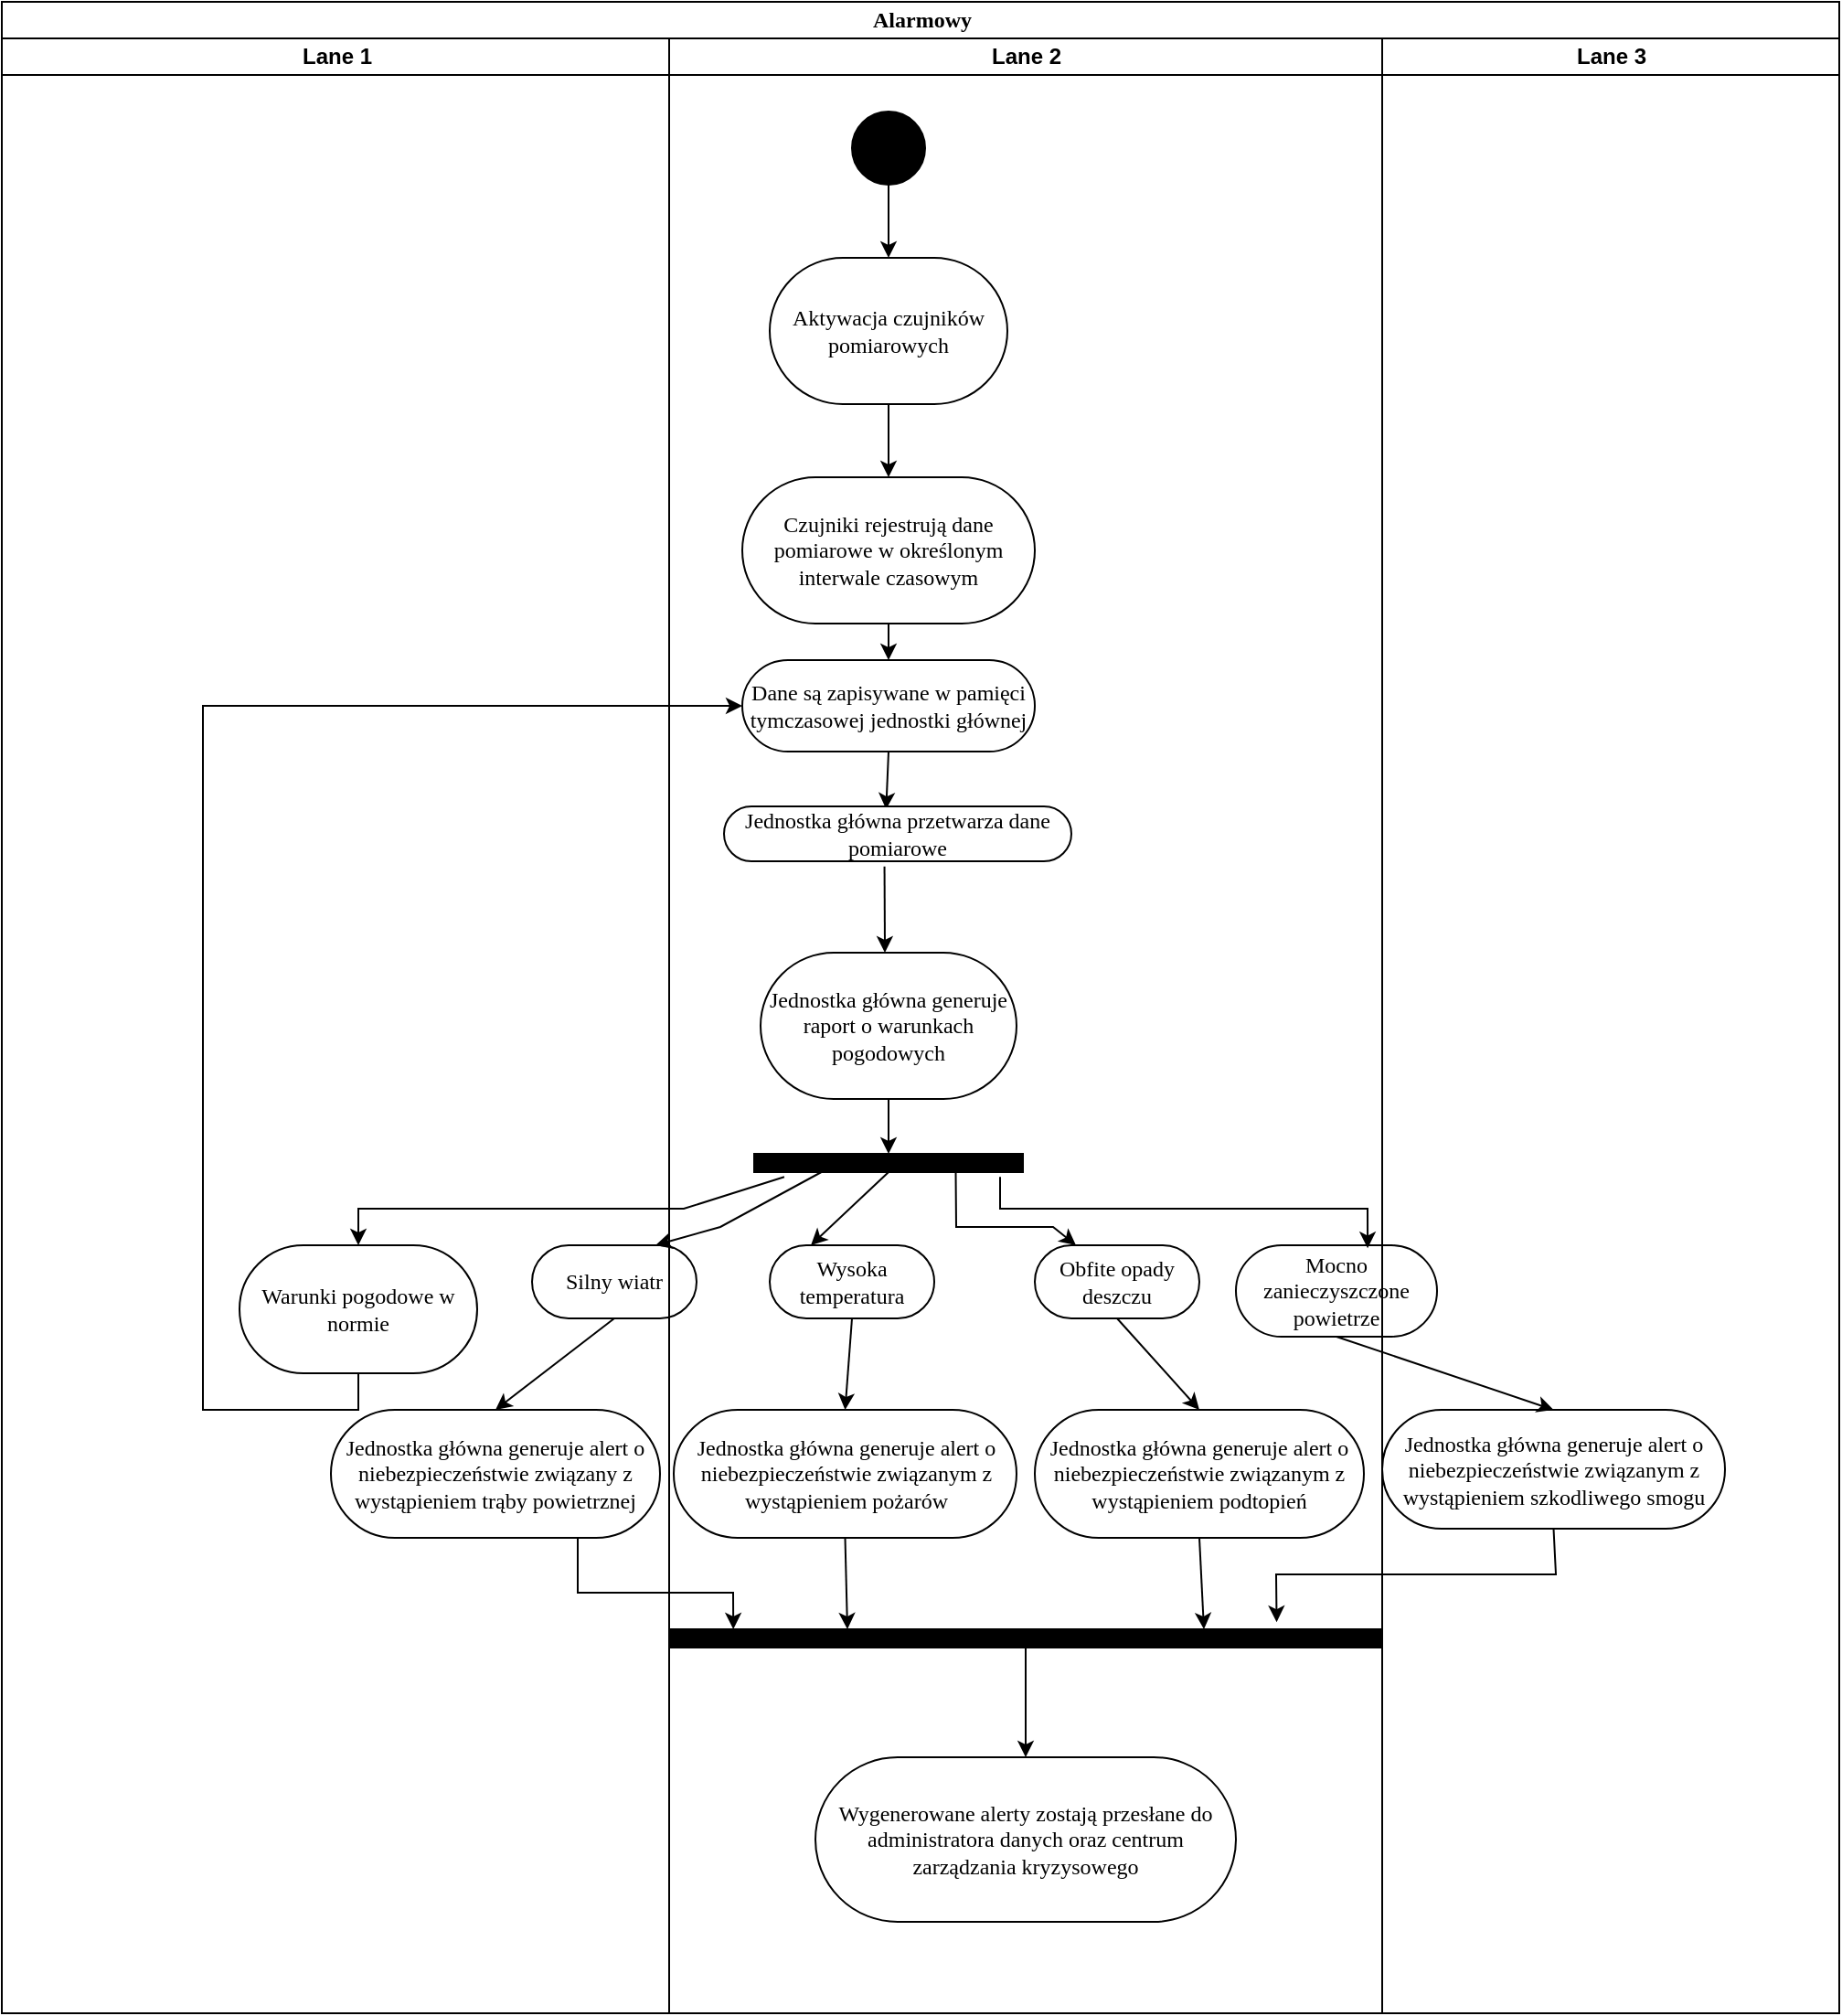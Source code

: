 <mxfile version="21.5.1" type="device">
  <diagram name="Page-1" id="0783ab3e-0a74-02c8-0abd-f7b4e66b4bec">
    <mxGraphModel dx="1063" dy="544" grid="1" gridSize="10" guides="1" tooltips="1" connect="1" arrows="1" fold="1" page="1" pageScale="1" pageWidth="850" pageHeight="1100" background="none" math="0" shadow="0">
      <root>
        <mxCell id="0" />
        <mxCell id="1" parent="0" />
        <mxCell id="1c1d494c118603dd-1" value="Alarmowy" style="swimlane;html=1;childLayout=stackLayout;startSize=20;rounded=0;shadow=0;comic=0;labelBackgroundColor=none;strokeWidth=1;fontFamily=Verdana;fontSize=12;align=center;" parent="1" vertex="1">
          <mxGeometry x="40" y="20" width="1005" height="1100" as="geometry" />
        </mxCell>
        <mxCell id="1c1d494c118603dd-2" value="Lane 1" style="swimlane;html=1;startSize=20;" parent="1c1d494c118603dd-1" vertex="1">
          <mxGeometry y="20" width="365" height="1080" as="geometry" />
        </mxCell>
        <mxCell id="Uo7Irkf6zsS0KQm-anh8-19" value="Warunki pogodowe w normie" style="rounded=1;whiteSpace=wrap;html=1;shadow=0;comic=0;labelBackgroundColor=none;strokeWidth=1;fontFamily=Verdana;fontSize=12;align=center;arcSize=50;" vertex="1" parent="1c1d494c118603dd-2">
          <mxGeometry x="130" y="660" width="130" height="70" as="geometry" />
        </mxCell>
        <mxCell id="Uo7Irkf6zsS0KQm-anh8-22" value="Silny wiatr" style="rounded=1;whiteSpace=wrap;html=1;shadow=0;comic=0;labelBackgroundColor=none;strokeWidth=1;fontFamily=Verdana;fontSize=12;align=center;arcSize=50;" vertex="1" parent="1c1d494c118603dd-2">
          <mxGeometry x="290" y="660" width="90" height="40" as="geometry" />
        </mxCell>
        <mxCell id="Uo7Irkf6zsS0KQm-anh8-32" value="Jednostka główna generuje alert o niebezpieczeństwie związany z wystąpieniem trąby powietrznej" style="rounded=1;whiteSpace=wrap;html=1;shadow=0;comic=0;labelBackgroundColor=none;strokeWidth=1;fontFamily=Verdana;fontSize=12;align=center;arcSize=50;" vertex="1" parent="1c1d494c118603dd-2">
          <mxGeometry x="180" y="750" width="180" height="70" as="geometry" />
        </mxCell>
        <mxCell id="Uo7Irkf6zsS0KQm-anh8-36" value="" style="endArrow=classic;html=1;rounded=0;exitX=0.5;exitY=1;exitDx=0;exitDy=0;entryX=0.5;entryY=0;entryDx=0;entryDy=0;" edge="1" parent="1c1d494c118603dd-2" source="Uo7Irkf6zsS0KQm-anh8-22" target="Uo7Irkf6zsS0KQm-anh8-32">
          <mxGeometry width="50" height="50" relative="1" as="geometry">
            <mxPoint x="280" y="910" as="sourcePoint" />
            <mxPoint x="330" y="860" as="targetPoint" />
          </mxGeometry>
        </mxCell>
        <mxCell id="1c1d494c118603dd-3" value="Lane 2" style="swimlane;html=1;startSize=20;" parent="1c1d494c118603dd-1" vertex="1">
          <mxGeometry x="365" y="20" width="390" height="1080" as="geometry" />
        </mxCell>
        <mxCell id="60571a20871a0731-4" value="" style="ellipse;whiteSpace=wrap;html=1;rounded=0;shadow=0;comic=0;labelBackgroundColor=none;strokeWidth=1;fillColor=#000000;fontFamily=Verdana;fontSize=12;align=center;" parent="1c1d494c118603dd-3" vertex="1">
          <mxGeometry x="100" y="40" width="40" height="40" as="geometry" />
        </mxCell>
        <mxCell id="Uo7Irkf6zsS0KQm-anh8-3" value="Aktywacja czujników pomiarowych" style="rounded=1;whiteSpace=wrap;html=1;shadow=0;comic=0;labelBackgroundColor=none;strokeWidth=1;fontFamily=Verdana;fontSize=12;align=center;arcSize=50;" vertex="1" parent="1c1d494c118603dd-3">
          <mxGeometry x="55" y="120" width="130" height="80" as="geometry" />
        </mxCell>
        <mxCell id="Uo7Irkf6zsS0KQm-anh8-4" value="Czujniki rejestrują dane pomiarowe w określonym interwale czasowym" style="rounded=1;whiteSpace=wrap;html=1;shadow=0;comic=0;labelBackgroundColor=none;strokeWidth=1;fontFamily=Verdana;fontSize=12;align=center;arcSize=50;" vertex="1" parent="1c1d494c118603dd-3">
          <mxGeometry x="40" y="240" width="160" height="80" as="geometry" />
        </mxCell>
        <mxCell id="Uo7Irkf6zsS0KQm-anh8-5" value="" style="endArrow=classic;html=1;rounded=0;exitX=0.5;exitY=1;exitDx=0;exitDy=0;entryX=0.5;entryY=0;entryDx=0;entryDy=0;" edge="1" parent="1c1d494c118603dd-3" source="60571a20871a0731-4" target="Uo7Irkf6zsS0KQm-anh8-3">
          <mxGeometry width="50" height="50" relative="1" as="geometry">
            <mxPoint x="110" y="430" as="sourcePoint" />
            <mxPoint x="160" y="380" as="targetPoint" />
          </mxGeometry>
        </mxCell>
        <mxCell id="Uo7Irkf6zsS0KQm-anh8-6" value="" style="endArrow=classic;html=1;rounded=0;exitX=0.5;exitY=1;exitDx=0;exitDy=0;entryX=0.5;entryY=0;entryDx=0;entryDy=0;" edge="1" parent="1c1d494c118603dd-3" source="Uo7Irkf6zsS0KQm-anh8-3" target="Uo7Irkf6zsS0KQm-anh8-4">
          <mxGeometry width="50" height="50" relative="1" as="geometry">
            <mxPoint x="110" y="450" as="sourcePoint" />
            <mxPoint x="160" y="400" as="targetPoint" />
          </mxGeometry>
        </mxCell>
        <mxCell id="Uo7Irkf6zsS0KQm-anh8-7" value="Dane są zapisywane w pamięci tymczasowej jednostki głównej" style="rounded=1;whiteSpace=wrap;html=1;shadow=0;comic=0;labelBackgroundColor=none;strokeWidth=1;fontFamily=Verdana;fontSize=12;align=center;arcSize=50;" vertex="1" parent="1c1d494c118603dd-3">
          <mxGeometry x="40" y="340" width="160" height="50" as="geometry" />
        </mxCell>
        <mxCell id="Uo7Irkf6zsS0KQm-anh8-9" value="" style="endArrow=classic;html=1;rounded=0;exitX=0.5;exitY=1;exitDx=0;exitDy=0;entryX=0.5;entryY=0;entryDx=0;entryDy=0;" edge="1" parent="1c1d494c118603dd-3" source="Uo7Irkf6zsS0KQm-anh8-4" target="Uo7Irkf6zsS0KQm-anh8-7">
          <mxGeometry width="50" height="50" relative="1" as="geometry">
            <mxPoint x="100" y="520" as="sourcePoint" />
            <mxPoint x="150" y="470" as="targetPoint" />
          </mxGeometry>
        </mxCell>
        <mxCell id="Uo7Irkf6zsS0KQm-anh8-10" value="" style="endArrow=classic;html=1;rounded=0;exitX=0.5;exitY=1;exitDx=0;exitDy=0;entryX=0.457;entryY=0.155;entryDx=0;entryDy=0;entryPerimeter=0;" edge="1" parent="1c1d494c118603dd-3" source="Uo7Irkf6zsS0KQm-anh8-7">
          <mxGeometry width="50" height="50" relative="1" as="geometry">
            <mxPoint x="120" y="530" as="sourcePoint" />
            <mxPoint x="118.679" y="421.55" as="targetPoint" />
          </mxGeometry>
        </mxCell>
        <mxCell id="Uo7Irkf6zsS0KQm-anh8-14" value="Jednostka główna przetwarza dane pomiarowe" style="rounded=1;whiteSpace=wrap;html=1;shadow=0;comic=0;labelBackgroundColor=none;strokeWidth=1;fontFamily=Verdana;fontSize=12;align=center;arcSize=50;" vertex="1" parent="1c1d494c118603dd-3">
          <mxGeometry x="30" y="420" width="190" height="30" as="geometry" />
        </mxCell>
        <mxCell id="Uo7Irkf6zsS0KQm-anh8-15" value="" style="endArrow=classic;html=1;rounded=0;exitX=0.462;exitY=1.097;exitDx=0;exitDy=0;exitPerimeter=0;" edge="1" parent="1c1d494c118603dd-3" source="Uo7Irkf6zsS0KQm-anh8-14">
          <mxGeometry width="50" height="50" relative="1" as="geometry">
            <mxPoint x="60" y="560" as="sourcePoint" />
            <mxPoint x="118" y="500" as="targetPoint" />
          </mxGeometry>
        </mxCell>
        <mxCell id="Uo7Irkf6zsS0KQm-anh8-18" value="Jednostka główna generuje raport o warunkach pogodowych" style="rounded=1;whiteSpace=wrap;html=1;shadow=0;comic=0;labelBackgroundColor=none;strokeWidth=1;fontFamily=Verdana;fontSize=12;align=center;arcSize=50;" vertex="1" parent="1c1d494c118603dd-3">
          <mxGeometry x="50" y="500" width="140" height="80" as="geometry" />
        </mxCell>
        <mxCell id="Uo7Irkf6zsS0KQm-anh8-20" value="" style="whiteSpace=wrap;html=1;rounded=0;shadow=0;comic=0;labelBackgroundColor=none;strokeWidth=1;fillColor=#000000;fontFamily=Verdana;fontSize=12;align=center;rotation=0;" vertex="1" parent="1c1d494c118603dd-3">
          <mxGeometry x="46.5" y="610" width="147" height="10" as="geometry" />
        </mxCell>
        <mxCell id="Uo7Irkf6zsS0KQm-anh8-21" value="" style="endArrow=classic;html=1;rounded=0;exitX=0.5;exitY=1;exitDx=0;exitDy=0;entryX=0.5;entryY=0;entryDx=0;entryDy=0;" edge="1" parent="1c1d494c118603dd-3" source="Uo7Irkf6zsS0KQm-anh8-18" target="Uo7Irkf6zsS0KQm-anh8-20">
          <mxGeometry width="50" height="50" relative="1" as="geometry">
            <mxPoint x="90" y="710" as="sourcePoint" />
            <mxPoint x="140" y="660" as="targetPoint" />
          </mxGeometry>
        </mxCell>
        <mxCell id="Uo7Irkf6zsS0KQm-anh8-23" value="Wysoka temperatura" style="rounded=1;whiteSpace=wrap;html=1;shadow=0;comic=0;labelBackgroundColor=none;strokeWidth=1;fontFamily=Verdana;fontSize=12;align=center;arcSize=50;" vertex="1" parent="1c1d494c118603dd-3">
          <mxGeometry x="55" y="660" width="90" height="40" as="geometry" />
        </mxCell>
        <mxCell id="Uo7Irkf6zsS0KQm-anh8-24" value="Obfite opady deszczu" style="rounded=1;whiteSpace=wrap;html=1;shadow=0;comic=0;labelBackgroundColor=none;strokeWidth=1;fontFamily=Verdana;fontSize=12;align=center;arcSize=50;" vertex="1" parent="1c1d494c118603dd-3">
          <mxGeometry x="200" y="660" width="90" height="40" as="geometry" />
        </mxCell>
        <mxCell id="Uo7Irkf6zsS0KQm-anh8-25" value="Mocno zanieczyszczone powietrze" style="rounded=1;whiteSpace=wrap;html=1;shadow=0;comic=0;labelBackgroundColor=none;strokeWidth=1;fontFamily=Verdana;fontSize=12;align=center;arcSize=50;" vertex="1" parent="1c1d494c118603dd-3">
          <mxGeometry x="310" y="660" width="110" height="50" as="geometry" />
        </mxCell>
        <mxCell id="Uo7Irkf6zsS0KQm-anh8-28" value="" style="endArrow=classic;html=1;rounded=0;exitX=0.5;exitY=1;exitDx=0;exitDy=0;entryX=0.25;entryY=0;entryDx=0;entryDy=0;" edge="1" parent="1c1d494c118603dd-3" source="Uo7Irkf6zsS0KQm-anh8-20" target="Uo7Irkf6zsS0KQm-anh8-23">
          <mxGeometry width="50" height="50" relative="1" as="geometry">
            <mxPoint x="130" y="790" as="sourcePoint" />
            <mxPoint x="180" y="740" as="targetPoint" />
          </mxGeometry>
        </mxCell>
        <mxCell id="Uo7Irkf6zsS0KQm-anh8-29" value="" style="endArrow=classic;html=1;rounded=0;exitX=0.75;exitY=1;exitDx=0;exitDy=0;entryX=0.25;entryY=0;entryDx=0;entryDy=0;" edge="1" parent="1c1d494c118603dd-3" source="Uo7Irkf6zsS0KQm-anh8-20" target="Uo7Irkf6zsS0KQm-anh8-24">
          <mxGeometry width="50" height="50" relative="1" as="geometry">
            <mxPoint x="260" y="780" as="sourcePoint" />
            <mxPoint x="310" y="730" as="targetPoint" />
            <Array as="points">
              <mxPoint x="157" y="650" />
              <mxPoint x="210" y="650" />
            </Array>
          </mxGeometry>
        </mxCell>
        <mxCell id="Uo7Irkf6zsS0KQm-anh8-30" value="" style="endArrow=classic;html=1;rounded=0;exitX=0.915;exitY=1.264;exitDx=0;exitDy=0;exitPerimeter=0;entryX=0.655;entryY=0.033;entryDx=0;entryDy=0;entryPerimeter=0;" edge="1" parent="1c1d494c118603dd-3" source="Uo7Irkf6zsS0KQm-anh8-20" target="Uo7Irkf6zsS0KQm-anh8-25">
          <mxGeometry width="50" height="50" relative="1" as="geometry">
            <mxPoint x="210" y="810" as="sourcePoint" />
            <mxPoint x="260" y="760" as="targetPoint" />
            <Array as="points">
              <mxPoint x="181" y="640" />
              <mxPoint x="250" y="640" />
              <mxPoint x="382" y="640" />
            </Array>
          </mxGeometry>
        </mxCell>
        <mxCell id="Uo7Irkf6zsS0KQm-anh8-33" value="Jednostka główna generuje alert o niebezpieczeństwie związanym z wystąpieniem pożarów" style="rounded=1;whiteSpace=wrap;html=1;shadow=0;comic=0;labelBackgroundColor=none;strokeWidth=1;fontFamily=Verdana;fontSize=12;align=center;arcSize=50;" vertex="1" parent="1c1d494c118603dd-3">
          <mxGeometry x="2.5" y="750" width="187.5" height="70" as="geometry" />
        </mxCell>
        <mxCell id="Uo7Irkf6zsS0KQm-anh8-34" value="Jednostka główna generuje alert o niebezpieczeństwie związanym z wystąpieniem podtopień" style="rounded=1;whiteSpace=wrap;html=1;shadow=0;comic=0;labelBackgroundColor=none;strokeWidth=1;fontFamily=Verdana;fontSize=12;align=center;arcSize=50;" vertex="1" parent="1c1d494c118603dd-3">
          <mxGeometry x="200" y="750" width="180" height="70" as="geometry" />
        </mxCell>
        <mxCell id="Uo7Irkf6zsS0KQm-anh8-37" value="" style="endArrow=classic;html=1;rounded=0;exitX=0.5;exitY=1;exitDx=0;exitDy=0;entryX=0.5;entryY=0;entryDx=0;entryDy=0;" edge="1" parent="1c1d494c118603dd-3" source="Uo7Irkf6zsS0KQm-anh8-23" target="Uo7Irkf6zsS0KQm-anh8-33">
          <mxGeometry width="50" height="50" relative="1" as="geometry">
            <mxPoint x="95" y="930" as="sourcePoint" />
            <mxPoint x="145" y="880" as="targetPoint" />
          </mxGeometry>
        </mxCell>
        <mxCell id="Uo7Irkf6zsS0KQm-anh8-38" value="" style="endArrow=classic;html=1;rounded=0;exitX=0.5;exitY=1;exitDx=0;exitDy=0;entryX=0.5;entryY=0;entryDx=0;entryDy=0;" edge="1" parent="1c1d494c118603dd-3" source="Uo7Irkf6zsS0KQm-anh8-24" target="Uo7Irkf6zsS0KQm-anh8-34">
          <mxGeometry width="50" height="50" relative="1" as="geometry">
            <mxPoint x="205" y="900" as="sourcePoint" />
            <mxPoint x="255" y="850" as="targetPoint" />
          </mxGeometry>
        </mxCell>
        <mxCell id="Uo7Irkf6zsS0KQm-anh8-40" value="" style="whiteSpace=wrap;html=1;rounded=0;shadow=0;comic=0;labelBackgroundColor=none;strokeWidth=1;fillColor=#000000;fontFamily=Verdana;fontSize=12;align=center;rotation=0;" vertex="1" parent="1c1d494c118603dd-3">
          <mxGeometry y="870" width="390" height="10" as="geometry" />
        </mxCell>
        <mxCell id="Uo7Irkf6zsS0KQm-anh8-42" value="" style="endArrow=classic;html=1;rounded=0;exitX=0.5;exitY=1;exitDx=0;exitDy=0;entryX=0.25;entryY=0;entryDx=0;entryDy=0;" edge="1" parent="1c1d494c118603dd-3" source="Uo7Irkf6zsS0KQm-anh8-33" target="Uo7Irkf6zsS0KQm-anh8-40">
          <mxGeometry width="50" height="50" relative="1" as="geometry">
            <mxPoint x="285" y="720" as="sourcePoint" />
            <mxPoint x="335" y="670" as="targetPoint" />
          </mxGeometry>
        </mxCell>
        <mxCell id="Uo7Irkf6zsS0KQm-anh8-43" value="" style="endArrow=classic;html=1;rounded=0;exitX=0.5;exitY=1;exitDx=0;exitDy=0;entryX=0.75;entryY=0;entryDx=0;entryDy=0;" edge="1" parent="1c1d494c118603dd-3" source="Uo7Irkf6zsS0KQm-anh8-34" target="Uo7Irkf6zsS0KQm-anh8-40">
          <mxGeometry width="50" height="50" relative="1" as="geometry">
            <mxPoint x="285" y="720" as="sourcePoint" />
            <mxPoint x="335" y="670" as="targetPoint" />
          </mxGeometry>
        </mxCell>
        <mxCell id="Uo7Irkf6zsS0KQm-anh8-45" value="" style="endArrow=classic;html=1;rounded=0;exitX=0.5;exitY=1;exitDx=0;exitDy=0;" edge="1" parent="1c1d494c118603dd-3" source="Uo7Irkf6zsS0KQm-anh8-40">
          <mxGeometry width="50" height="50" relative="1" as="geometry">
            <mxPoint x="165" y="980" as="sourcePoint" />
            <mxPoint x="195" y="940" as="targetPoint" />
          </mxGeometry>
        </mxCell>
        <mxCell id="Uo7Irkf6zsS0KQm-anh8-46" value="Wygenerowane alerty zostają przesłane do administratora danych oraz centrum zarządzania kryzysowego" style="rounded=1;whiteSpace=wrap;html=1;shadow=0;comic=0;labelBackgroundColor=none;strokeWidth=1;fontFamily=Verdana;fontSize=12;align=center;arcSize=50;" vertex="1" parent="1c1d494c118603dd-3">
          <mxGeometry x="80" y="940" width="230" height="90" as="geometry" />
        </mxCell>
        <mxCell id="1c1d494c118603dd-4" value="Lane 3" style="swimlane;html=1;startSize=20;" parent="1c1d494c118603dd-1" vertex="1">
          <mxGeometry x="755" y="20" width="250" height="1080" as="geometry" />
        </mxCell>
        <mxCell id="Uo7Irkf6zsS0KQm-anh8-35" value="Jednostka główna generuje alert o niebezpieczeństwie związanym z wystąpieniem szkodliwego smogu" style="rounded=1;whiteSpace=wrap;html=1;shadow=0;comic=0;labelBackgroundColor=none;strokeWidth=1;fontFamily=Verdana;fontSize=12;align=center;arcSize=50;" vertex="1" parent="1c1d494c118603dd-4">
          <mxGeometry y="750" width="187.5" height="65" as="geometry" />
        </mxCell>
        <mxCell id="Uo7Irkf6zsS0KQm-anh8-26" value="" style="endArrow=classic;html=1;rounded=0;exitX=0.112;exitY=1.264;exitDx=0;exitDy=0;exitPerimeter=0;entryX=0.5;entryY=0;entryDx=0;entryDy=0;" edge="1" parent="1c1d494c118603dd-1" source="Uo7Irkf6zsS0KQm-anh8-20" target="Uo7Irkf6zsS0KQm-anh8-19">
          <mxGeometry width="50" height="50" relative="1" as="geometry">
            <mxPoint x="370" y="660" as="sourcePoint" />
            <mxPoint x="170" y="590" as="targetPoint" />
            <Array as="points">
              <mxPoint x="373" y="660" />
              <mxPoint x="195" y="660" />
            </Array>
          </mxGeometry>
        </mxCell>
        <mxCell id="Uo7Irkf6zsS0KQm-anh8-27" value="" style="endArrow=classic;html=1;rounded=0;exitX=0.25;exitY=1;exitDx=0;exitDy=0;entryX=0.75;entryY=0;entryDx=0;entryDy=0;" edge="1" parent="1c1d494c118603dd-1" source="Uo7Irkf6zsS0KQm-anh8-20" target="Uo7Irkf6zsS0KQm-anh8-22">
          <mxGeometry width="50" height="50" relative="1" as="geometry">
            <mxPoint x="420" y="810" as="sourcePoint" />
            <mxPoint x="470" y="760" as="targetPoint" />
            <Array as="points">
              <mxPoint x="393" y="670" />
            </Array>
          </mxGeometry>
        </mxCell>
        <mxCell id="Uo7Irkf6zsS0KQm-anh8-31" value="" style="endArrow=classic;html=1;rounded=0;exitX=0.5;exitY=1;exitDx=0;exitDy=0;entryX=0;entryY=0.5;entryDx=0;entryDy=0;" edge="1" parent="1c1d494c118603dd-1" source="Uo7Irkf6zsS0KQm-anh8-19" target="Uo7Irkf6zsS0KQm-anh8-7">
          <mxGeometry width="50" height="50" relative="1" as="geometry">
            <mxPoint x="100" y="650" as="sourcePoint" />
            <mxPoint x="270" y="380" as="targetPoint" />
            <Array as="points">
              <mxPoint x="195" y="770" />
              <mxPoint x="110" y="770" />
              <mxPoint x="110" y="385" />
            </Array>
          </mxGeometry>
        </mxCell>
        <mxCell id="Uo7Irkf6zsS0KQm-anh8-39" value="" style="endArrow=classic;html=1;rounded=0;exitX=0.5;exitY=1;exitDx=0;exitDy=0;entryX=0.5;entryY=0;entryDx=0;entryDy=0;" edge="1" parent="1c1d494c118603dd-1" source="Uo7Irkf6zsS0KQm-anh8-25" target="Uo7Irkf6zsS0KQm-anh8-35">
          <mxGeometry width="50" height="50" relative="1" as="geometry">
            <mxPoint x="720" y="940" as="sourcePoint" />
            <mxPoint x="770" y="890" as="targetPoint" />
          </mxGeometry>
        </mxCell>
        <mxCell id="Uo7Irkf6zsS0KQm-anh8-41" value="" style="endArrow=classic;html=1;rounded=0;exitX=0.75;exitY=1;exitDx=0;exitDy=0;entryX=0.09;entryY=0;entryDx=0;entryDy=0;entryPerimeter=0;" edge="1" parent="1c1d494c118603dd-1" source="Uo7Irkf6zsS0KQm-anh8-32" target="Uo7Irkf6zsS0KQm-anh8-40">
          <mxGeometry width="50" height="50" relative="1" as="geometry">
            <mxPoint x="280" y="970" as="sourcePoint" />
            <mxPoint x="440" y="870" as="targetPoint" />
            <Array as="points">
              <mxPoint x="315" y="870" />
              <mxPoint x="400" y="870" />
            </Array>
          </mxGeometry>
        </mxCell>
        <mxCell id="Uo7Irkf6zsS0KQm-anh8-44" value="" style="endArrow=classic;html=1;rounded=0;exitX=0.5;exitY=1;exitDx=0;exitDy=0;entryX=0.852;entryY=-0.391;entryDx=0;entryDy=0;entryPerimeter=0;" edge="1" parent="1c1d494c118603dd-1" source="Uo7Irkf6zsS0KQm-anh8-35" target="Uo7Irkf6zsS0KQm-anh8-40">
          <mxGeometry width="50" height="50" relative="1" as="geometry">
            <mxPoint x="830" y="920" as="sourcePoint" />
            <mxPoint x="690" y="860" as="targetPoint" />
            <Array as="points">
              <mxPoint x="850" y="860" />
              <mxPoint x="697" y="860" />
            </Array>
          </mxGeometry>
        </mxCell>
      </root>
    </mxGraphModel>
  </diagram>
</mxfile>
